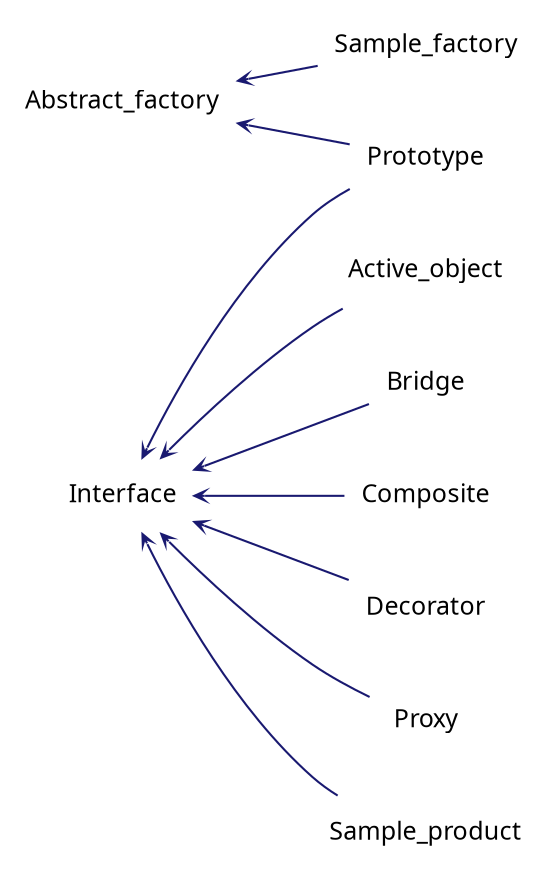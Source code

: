 digraph "Graphical Class Hierarchy"
{
 // INTERACTIVE_SVG=YES
 // LATEX_PDF_SIZE
  graph [];
  edge [fontname=Ubuntu labelfontsize=10 arrowhead=open arrowtail=open arrowsize=0.5];
  node [fontname=Ubuntu fontsize=12 shape=plaintext];
  rankdir="LR";
  Node0 [label="Abstract_factory" URL="$structAbstract__factory.html" tooltip=" " ];
  Node0 -> Node1 [dir="back",color="midnightblue"style="solid"];
  Node1 [label="Prototype" URL="$structPrototype.html" tooltip="is the factory of himself" ];
  Node0 -> Node2 [dir="back",color="midnightblue"style="solid"];
  Node2 [label="Sample_factory" URL="$structSample__factory.html" tooltip=" " ];
  Node22 [label="Interface" URL="$structInterface.html" tooltip="is a common pure virtual interface" ];
  Node22 -> Node23 [dir="back",color="midnightblue"style="solid"];
  Node23 [label="Active_object" URL="$structActive__object.html" tooltip="Active object" ];
  Node22 -> Node24 [dir="back",color="midnightblue"style="solid"];
  Node24 [label="Bridge" URL="$structBridge.html" tooltip="is a wrapper using different from Standalone interface. AKA Adapter" ];
  Node22 -> Node25 [dir="back",color="midnightblue"style="solid"];
  Node25 [label="Composite" URL="$structComposite.html" tooltip=" " ];
  Node22 -> Node26 [dir="back",color="midnightblue"style="solid"];
  Node26 [label="Decorator" URL="$structDecorator.html" tooltip="is a partial wrapper of an object with same as wrapped object Interface" ];
  Node22 -> Node1 [dir="back",color="midnightblue"style="solid"];
  Node22 -> Node27 [dir="back",color="midnightblue"style="solid"];
  Node27 [label="Proxy" URL="$structProxy.html" tooltip="is a opaque wrapper with same as wrapped object Interface" ];
  Node22 -> Node28 [dir="back",color="midnightblue"style="solid"];
  Node28 [label="Sample_product" URL="$structSample__product.html" tooltip=" " ];
}
